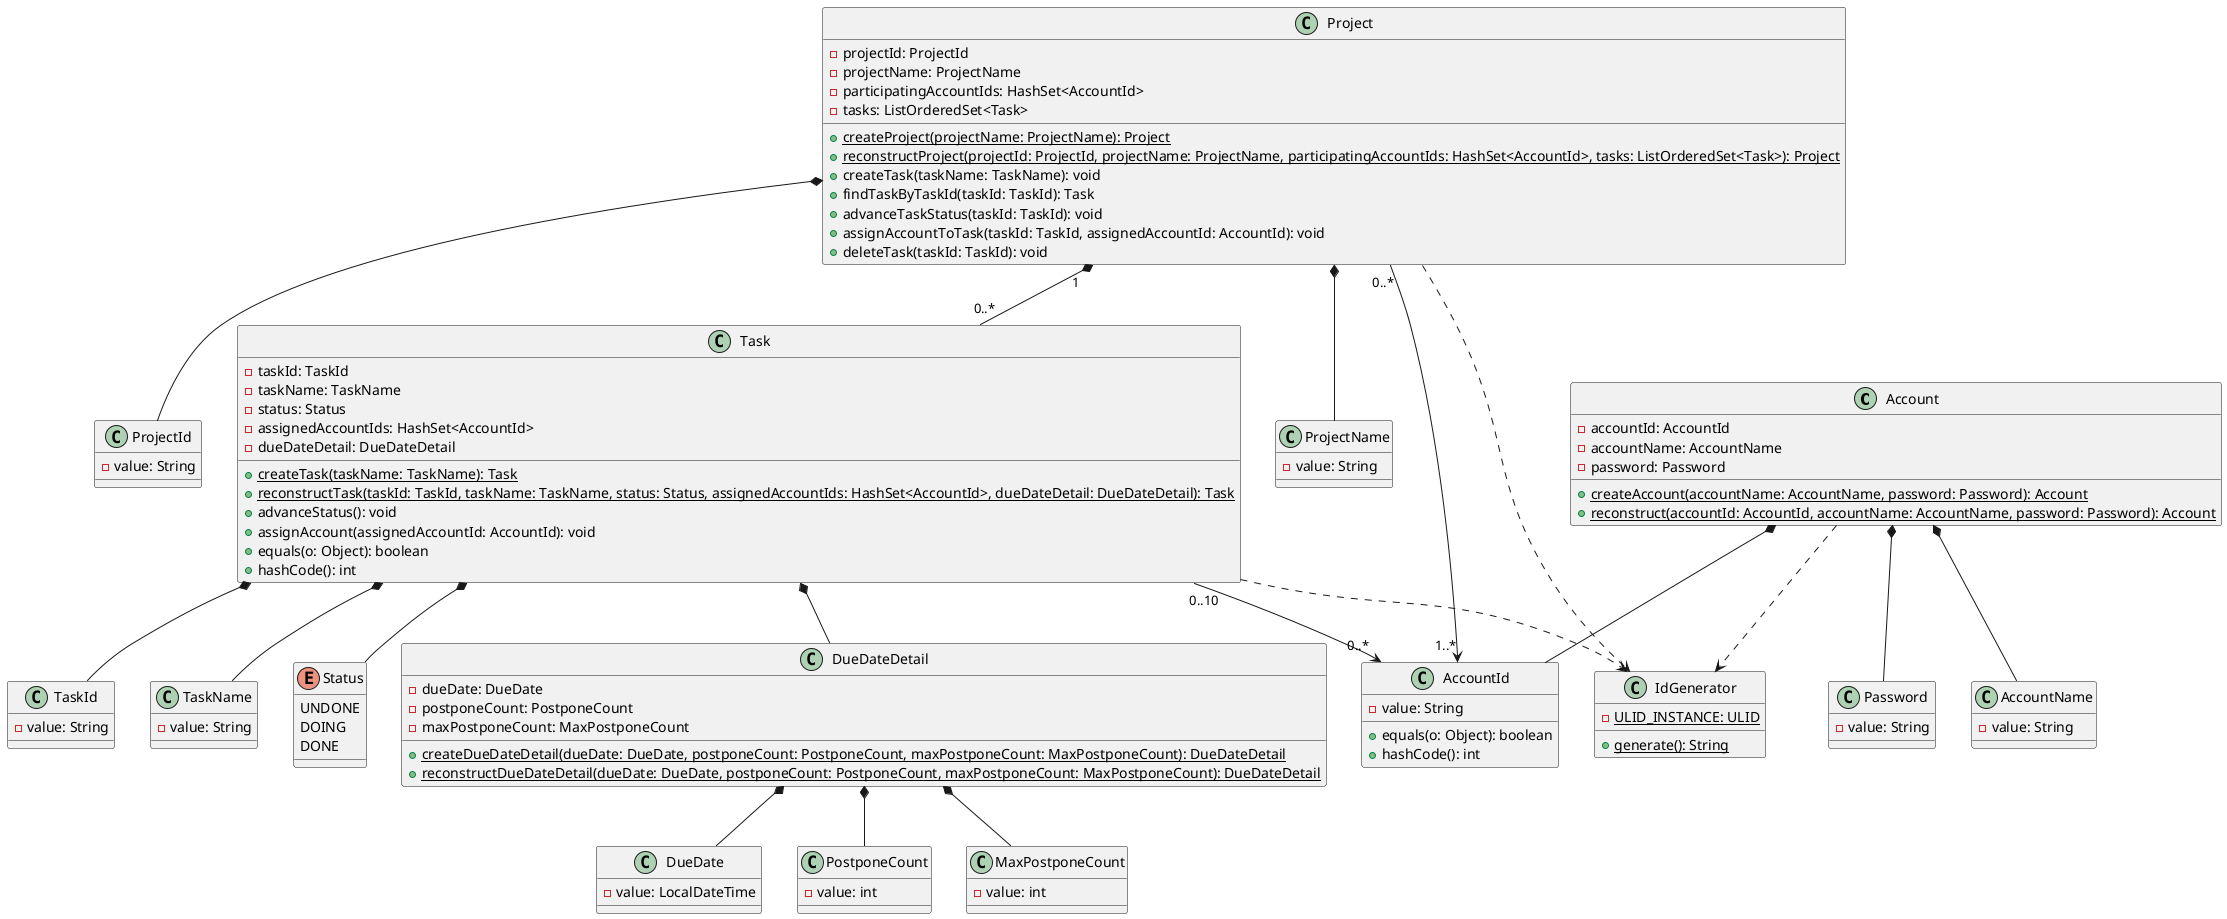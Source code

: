 @startuml
class Account {
  - accountId: AccountId
  - accountName: AccountName
  - password: Password
    {static} + createAccount(accountName: AccountName, password: Password): Account
    {static} + reconstruct(accountId: AccountId, accountName: AccountName, password: Password): Account
}

class AccountId {
  - value: String
  + equals(o: Object): boolean
  + hashCode(): int
}

class AccountName {
  - value: String
}

class Password {
  - value: String
}

Account *-- AccountId
Account *-- AccountName
Account *-- Password
Account ..> IdGenerator

class Project {
  - projectId: ProjectId
  - projectName: ProjectName
  - participatingAccountIds: HashSet<AccountId>
  - tasks: ListOrderedSet<Task>
  {static} + createProject(projectName: ProjectName): Project
  {static} + reconstructProject(projectId: ProjectId, projectName: ProjectName, participatingAccountIds: HashSet<AccountId>, tasks: ListOrderedSet<Task>): Project
  + createTask(taskName: TaskName): void
  + findTaskByTaskId(taskId: TaskId): Task
  + advanceTaskStatus(taskId: TaskId): void
  + assignAccountToTask(taskId: TaskId, assignedAccountId: AccountId): void
  + deleteTask(taskId: TaskId): void
}

class ProjectId {
  - value: String
}

class ProjectName {
  - value: String
}

Project *-- ProjectId
Project *-- ProjectName
Project "0..*" --> "1..*" AccountId
Project "1" *-- "0..*" Task
Project ..> IdGenerator

class Task {
  - taskId: TaskId
  - taskName: TaskName
  - status: Status
  - assignedAccountIds: HashSet<AccountId>
  - dueDateDetail: DueDateDetail
  {static} + createTask(taskName: TaskName): Task
  {static} + reconstructTask(taskId: TaskId, taskName: TaskName, status: Status, assignedAccountIds: HashSet<AccountId>, dueDateDetail: DueDateDetail): Task
  + advanceStatus(): void
  + assignAccount(assignedAccountId: AccountId): void
  + equals(o: Object): boolean
  + hashCode(): int
}

class TaskId {
  - value: String
}

class TaskName {
  - value: String
}

enum Status {
  UNDONE
  DOING
  DONE
}

Task *-- TaskId
Task *-- TaskName
Task *-- Status
Task "0..10" --> "0..*" AccountId
Task *-- DueDateDetail
Task ..> IdGenerator

class DueDateDetail {
  - dueDate: DueDate
  - postponeCount: PostponeCount
  - maxPostponeCount: MaxPostponeCount
    {static} + createDueDateDetail(dueDate: DueDate, postponeCount: PostponeCount, maxPostponeCount: MaxPostponeCount): DueDateDetail
    {static} + reconstructDueDateDetail(dueDate: DueDate, postponeCount: PostponeCount, maxPostponeCount: MaxPostponeCount): DueDateDetail
}

class DueDate {
  - value: LocalDateTime
}

class PostponeCount {
  - value: int
}

class MaxPostponeCount {
  - value: int
}

DueDateDetail *-- DueDate
DueDateDetail *-- PostponeCount
DueDateDetail *-- MaxPostponeCount

class IdGenerator {
  {static} - ULID_INSTANCE: ULID
  {static} + generate(): String
}
@enduml
